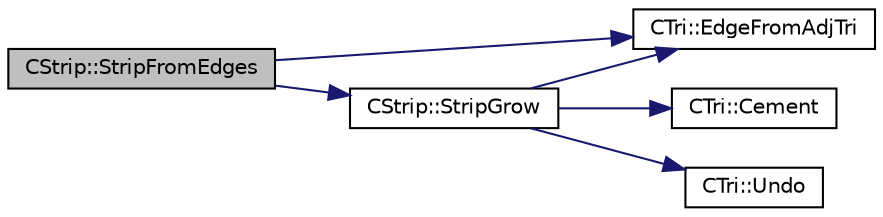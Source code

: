 digraph "CStrip::StripFromEdges"
{
  edge [fontname="Helvetica",fontsize="10",labelfontname="Helvetica",labelfontsize="10"];
  node [fontname="Helvetica",fontsize="10",shape=record];
  rankdir="LR";
  Node1 [label="CStrip::StripFromEdges",height=0.2,width=0.4,color="black", fillcolor="grey75", style="filled", fontcolor="black"];
  Node1 -> Node2 [color="midnightblue",fontsize="10",style="solid"];
  Node2 [label="CStrip::StripGrow",height=0.2,width=0.4,color="black", fillcolor="white", style="filled",URL="$class_c_strip.html#ab63dd8a0b984134e4db1aa10111e743f"];
  Node2 -> Node3 [color="midnightblue",fontsize="10",style="solid"];
  Node3 [label="CTri::EdgeFromAdjTri",height=0.2,width=0.4,color="black", fillcolor="white", style="filled",URL="$class_c_tri.html#a85d6603e71c559770222fe69798af1f5"];
  Node2 -> Node4 [color="midnightblue",fontsize="10",style="solid"];
  Node4 [label="CTri::Cement",height=0.2,width=0.4,color="black", fillcolor="white", style="filled",URL="$class_c_tri.html#a81cf9e059f724080845d2a7a1cf34455"];
  Node2 -> Node5 [color="midnightblue",fontsize="10",style="solid"];
  Node5 [label="CTri::Undo",height=0.2,width=0.4,color="black", fillcolor="white", style="filled",URL="$class_c_tri.html#a63141b5c4b07ae602d5b21cdf9e11d03"];
  Node1 -> Node3 [color="midnightblue",fontsize="10",style="solid"];
}
